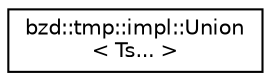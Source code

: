 digraph "Graphical Class Hierarchy"
{
  edge [fontname="Helvetica",fontsize="10",labelfontname="Helvetica",labelfontsize="10"];
  node [fontname="Helvetica",fontsize="10",shape=record];
  rankdir="LR";
  Node0 [label="bzd::tmp::impl::Union\l\< Ts... \>",height=0.2,width=0.4,color="black", fillcolor="white", style="filled",URL="$unionbzd_1_1tmp_1_1impl_1_1Union.html"];
}
